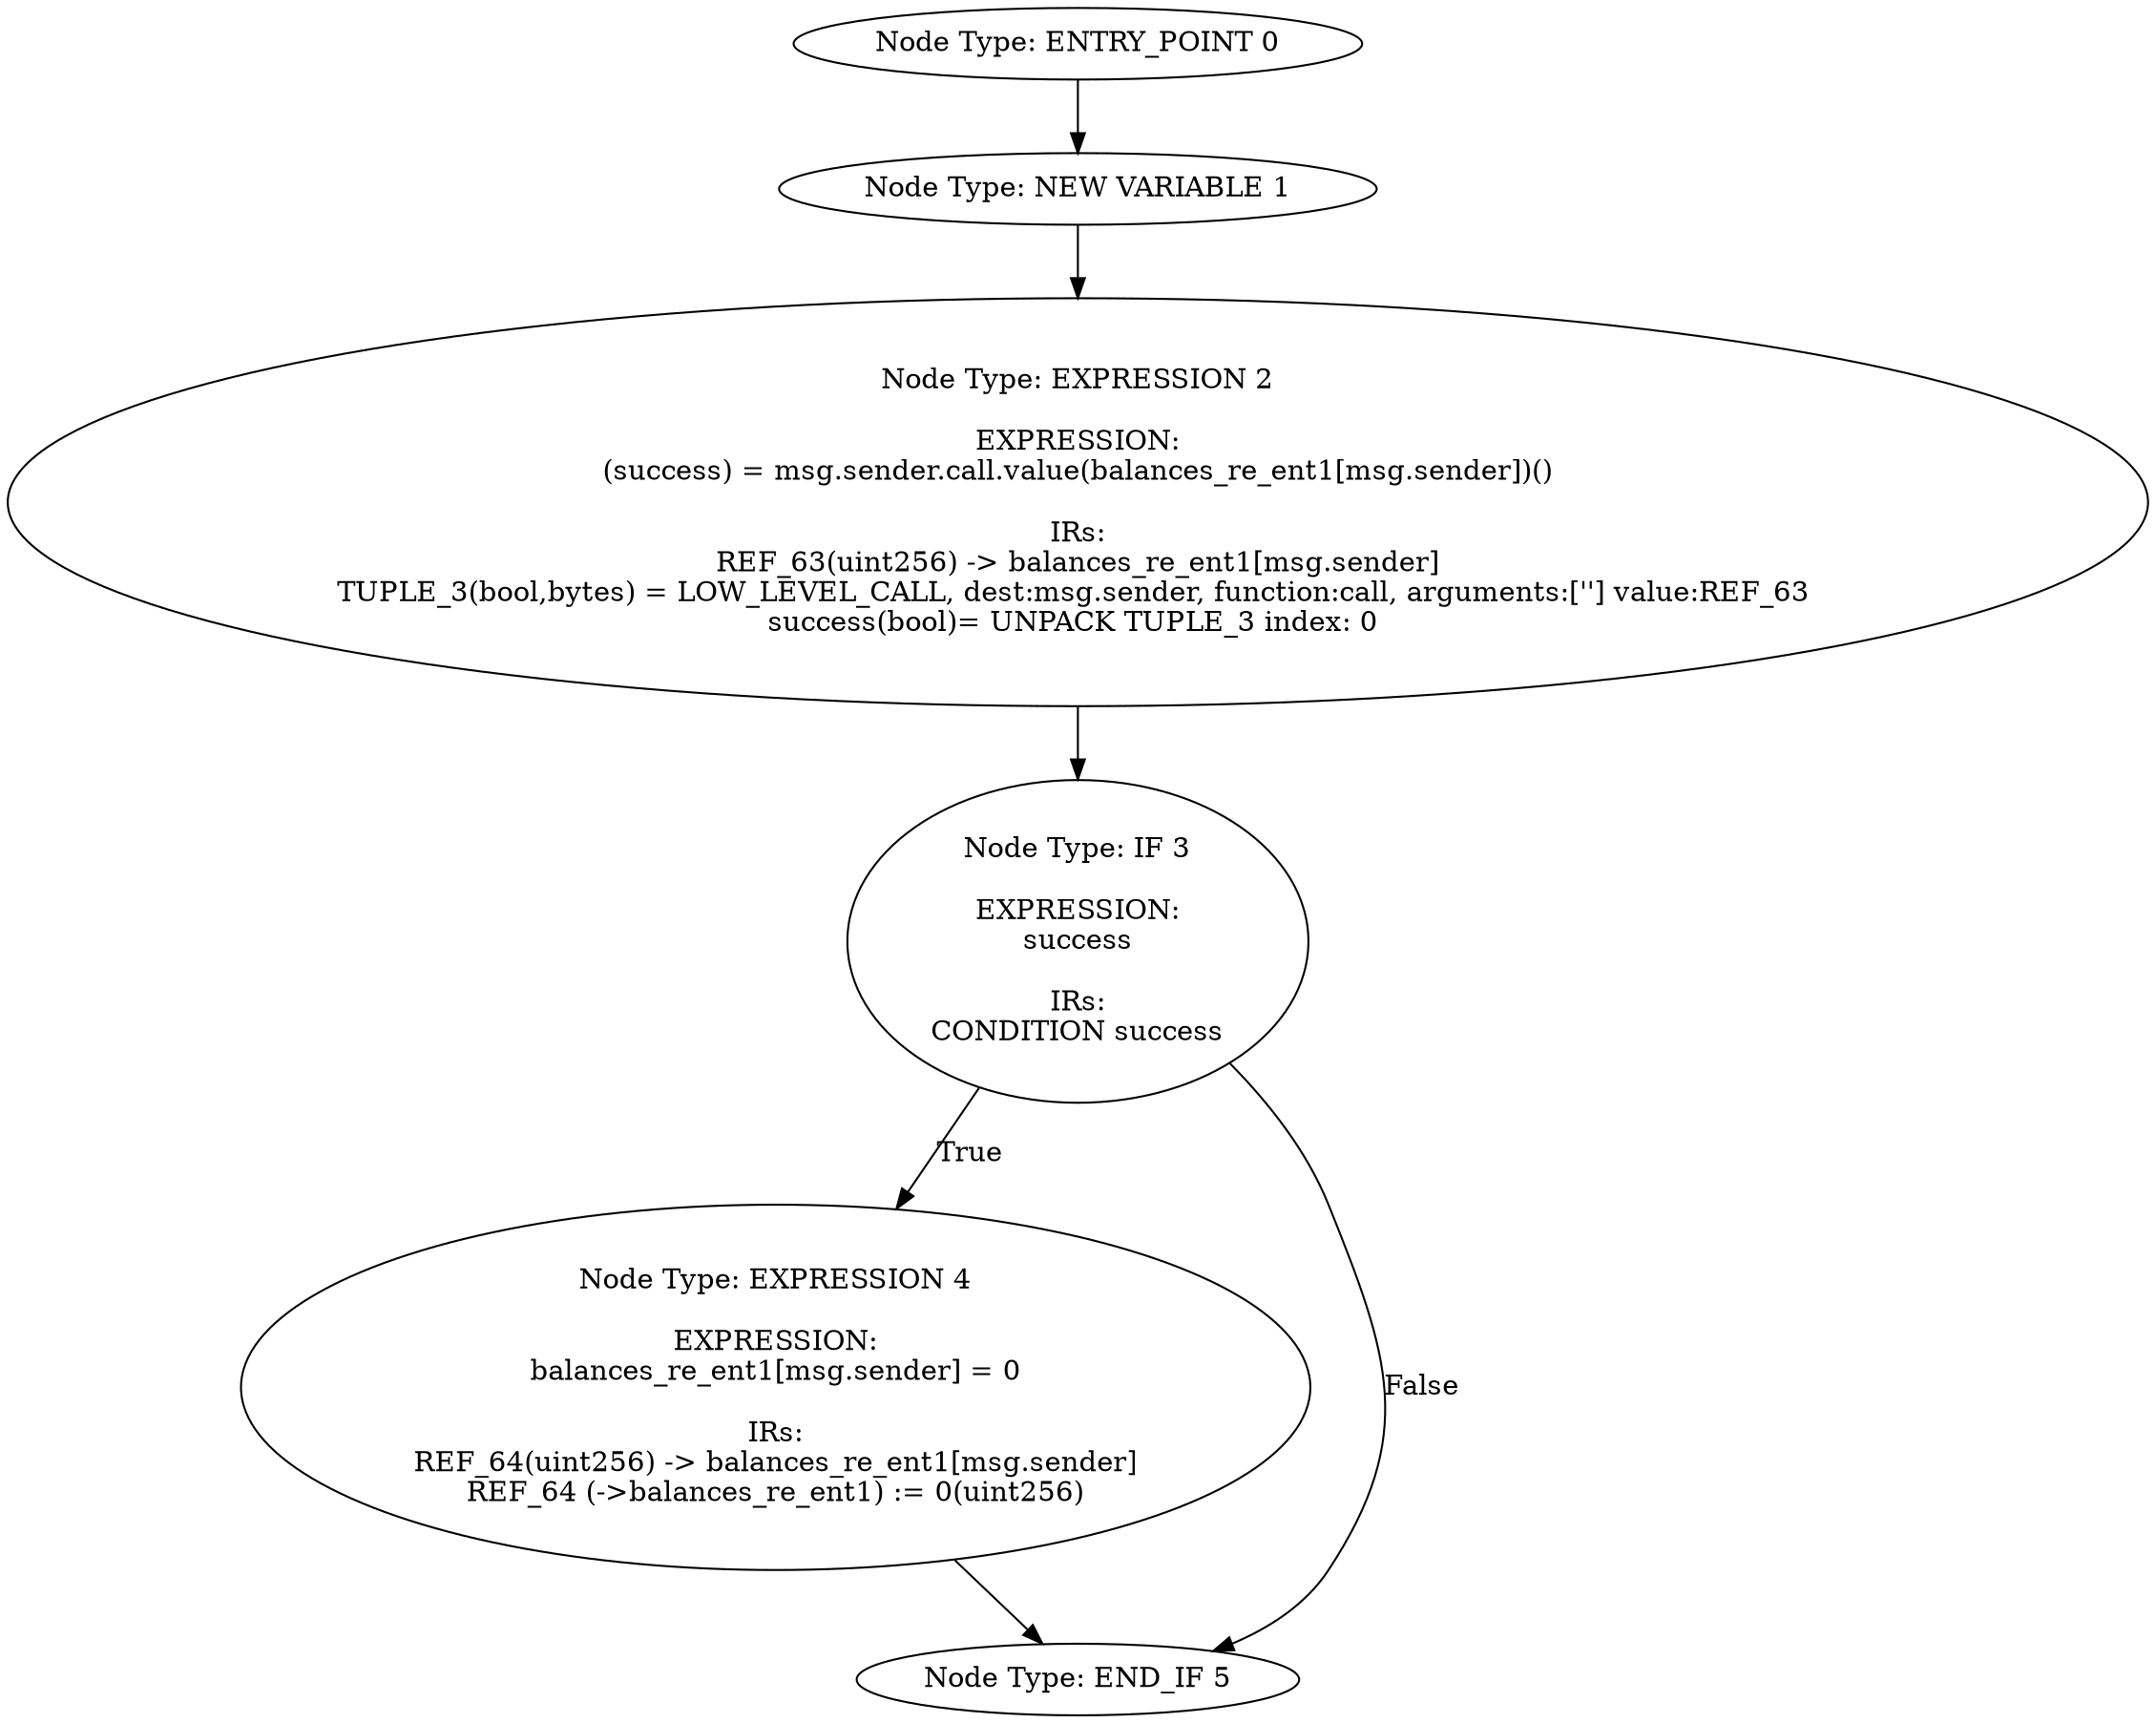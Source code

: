 digraph{
0[label="Node Type: ENTRY_POINT 0
"];
0->1;
1[label="Node Type: NEW VARIABLE 1
"];
1->2;
2[label="Node Type: EXPRESSION 2

EXPRESSION:
(success) = msg.sender.call.value(balances_re_ent1[msg.sender])()

IRs:
REF_63(uint256) -> balances_re_ent1[msg.sender]
TUPLE_3(bool,bytes) = LOW_LEVEL_CALL, dest:msg.sender, function:call, arguments:[''] value:REF_63 
success(bool)= UNPACK TUPLE_3 index: 0 "];
2->3;
3[label="Node Type: IF 3

EXPRESSION:
success

IRs:
CONDITION success"];
3->4[label="True"];
3->5[label="False"];
4[label="Node Type: EXPRESSION 4

EXPRESSION:
balances_re_ent1[msg.sender] = 0

IRs:
REF_64(uint256) -> balances_re_ent1[msg.sender]
REF_64 (->balances_re_ent1) := 0(uint256)"];
4->5;
5[label="Node Type: END_IF 5
"];
}
